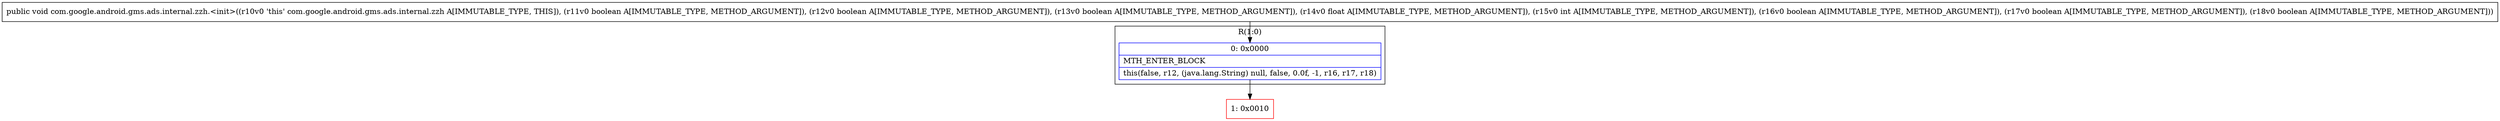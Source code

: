 digraph "CFG forcom.google.android.gms.ads.internal.zzh.\<init\>(ZZZFIZZZ)V" {
subgraph cluster_Region_1029739580 {
label = "R(1:0)";
node [shape=record,color=blue];
Node_0 [shape=record,label="{0\:\ 0x0000|MTH_ENTER_BLOCK\l|this(false, r12, (java.lang.String) null, false, 0.0f, \-1, r16, r17, r18)\l}"];
}
Node_1 [shape=record,color=red,label="{1\:\ 0x0010}"];
MethodNode[shape=record,label="{public void com.google.android.gms.ads.internal.zzh.\<init\>((r10v0 'this' com.google.android.gms.ads.internal.zzh A[IMMUTABLE_TYPE, THIS]), (r11v0 boolean A[IMMUTABLE_TYPE, METHOD_ARGUMENT]), (r12v0 boolean A[IMMUTABLE_TYPE, METHOD_ARGUMENT]), (r13v0 boolean A[IMMUTABLE_TYPE, METHOD_ARGUMENT]), (r14v0 float A[IMMUTABLE_TYPE, METHOD_ARGUMENT]), (r15v0 int A[IMMUTABLE_TYPE, METHOD_ARGUMENT]), (r16v0 boolean A[IMMUTABLE_TYPE, METHOD_ARGUMENT]), (r17v0 boolean A[IMMUTABLE_TYPE, METHOD_ARGUMENT]), (r18v0 boolean A[IMMUTABLE_TYPE, METHOD_ARGUMENT])) }"];
MethodNode -> Node_0;
Node_0 -> Node_1;
}

